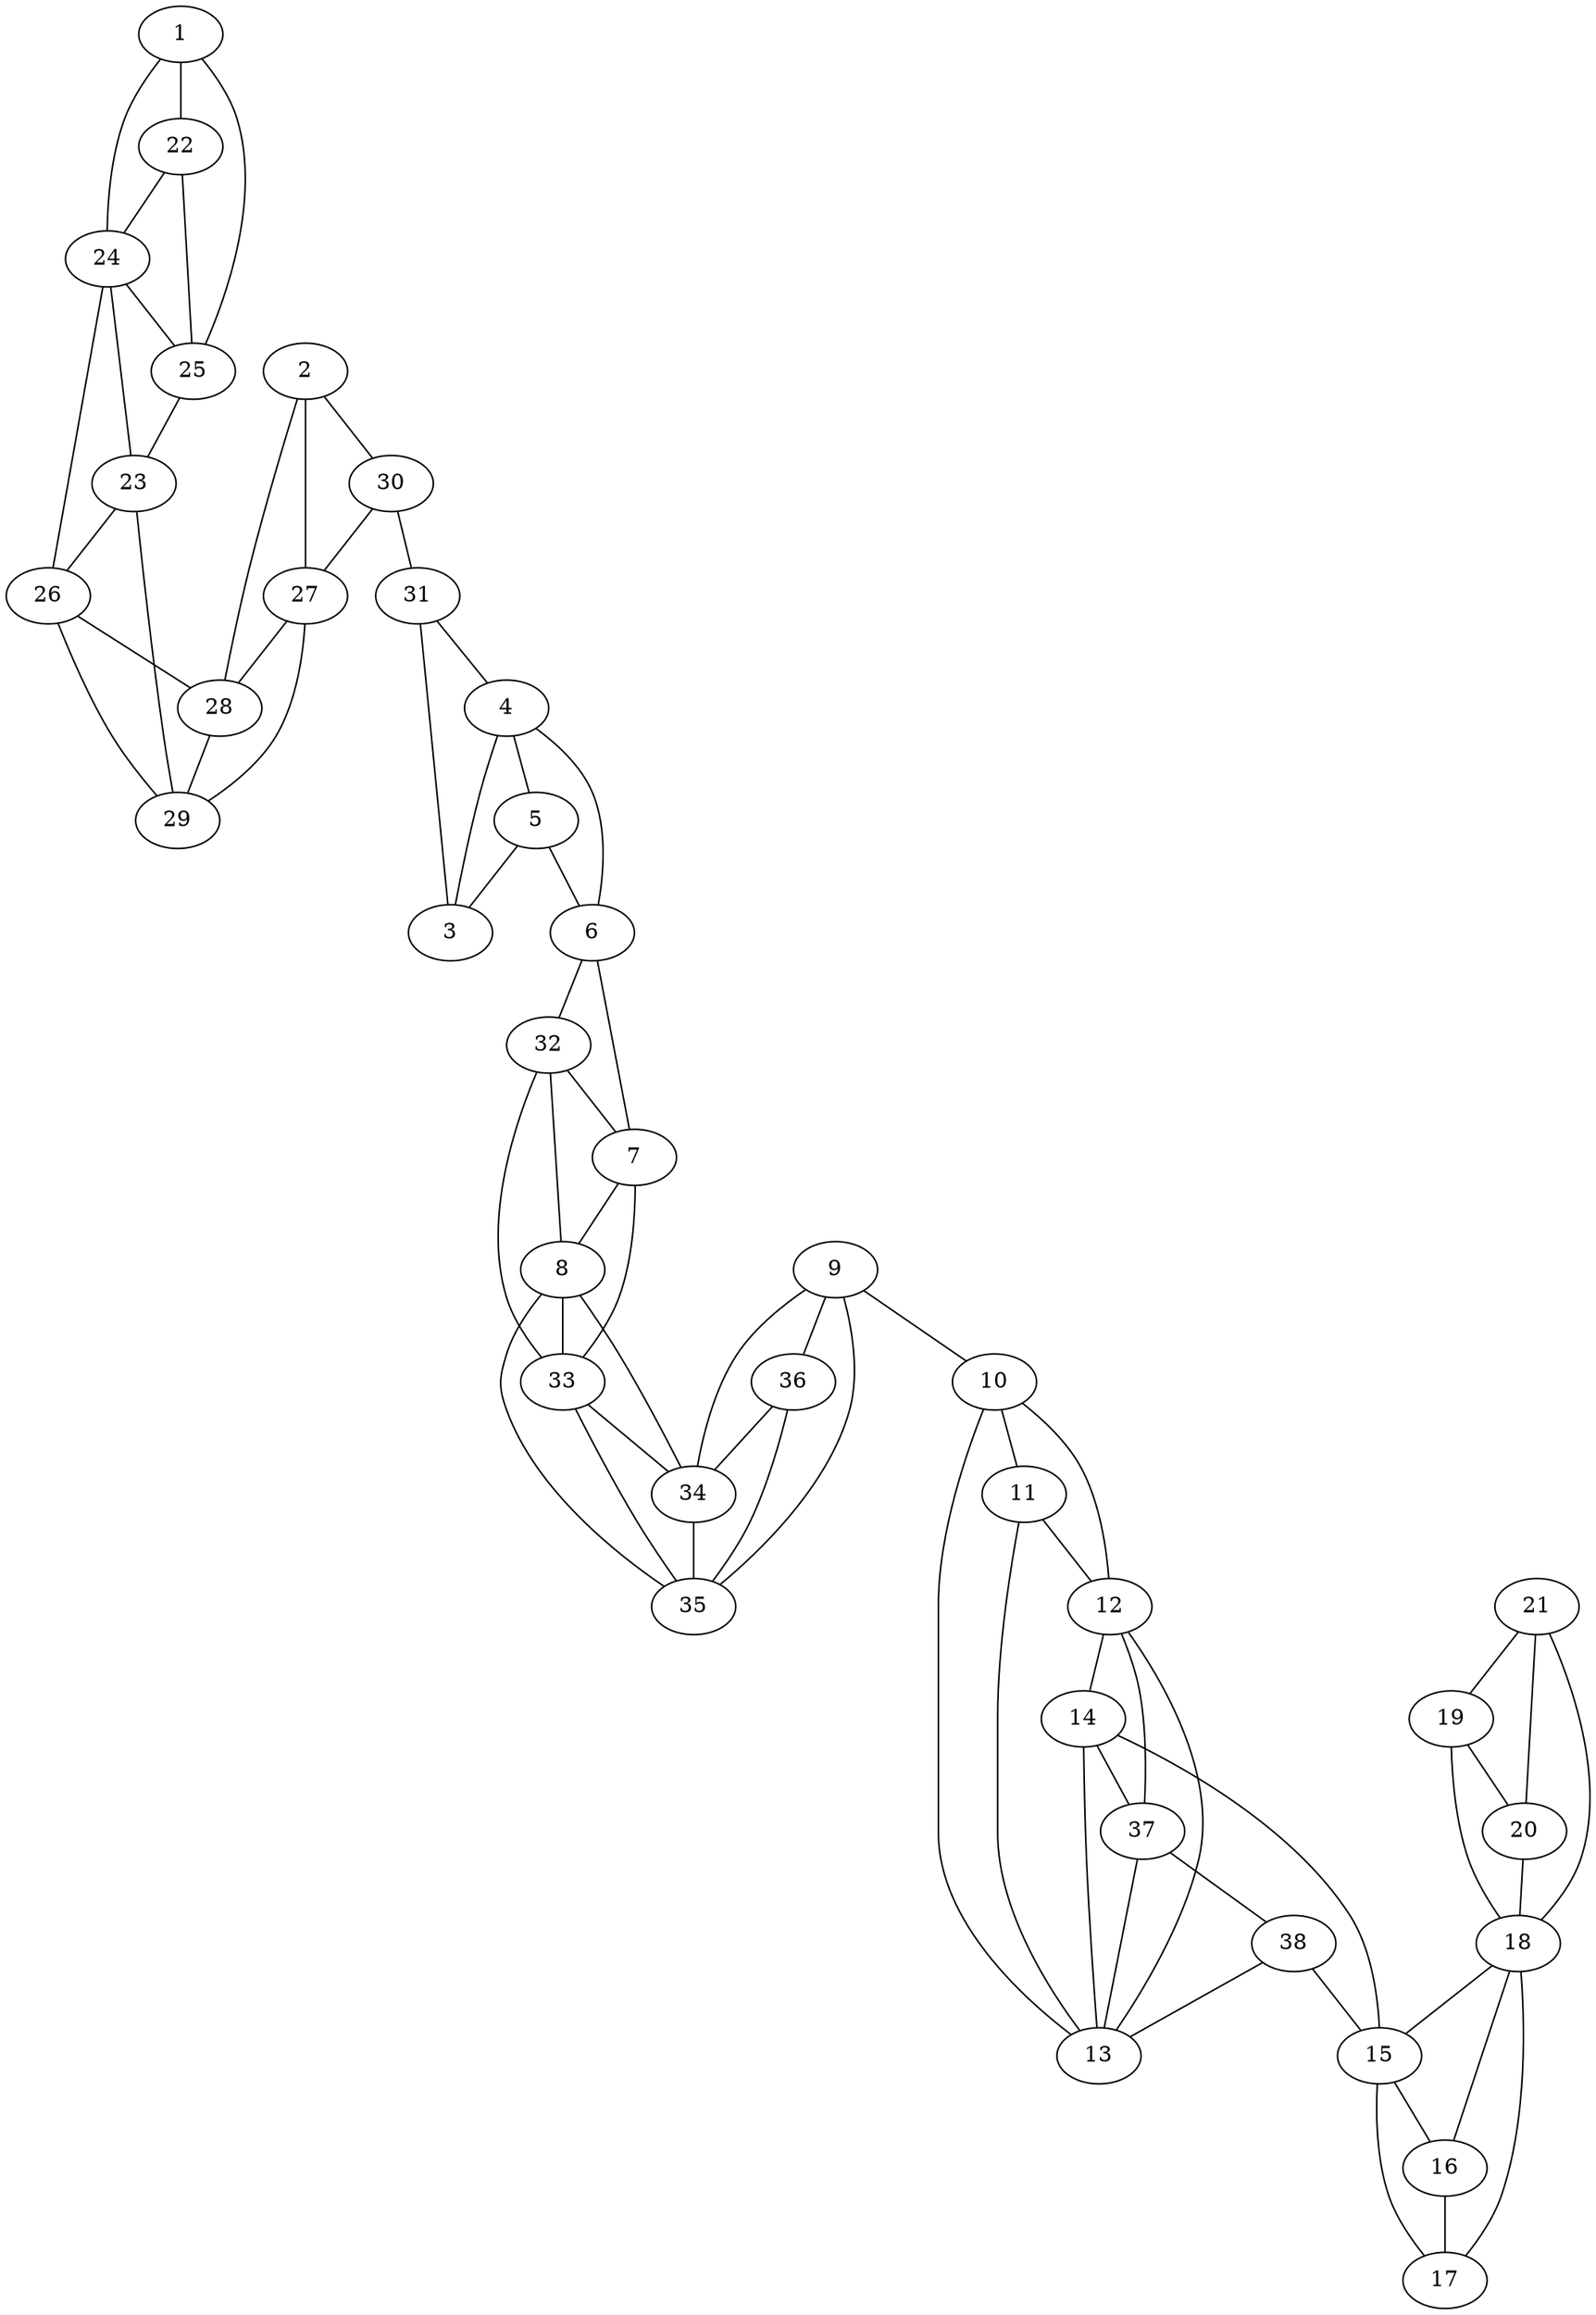 graph pdb1jnq {
	1	 [aaLength=4,
		sequence=KNVL,
		type=0];
	24	 [aaLength=8,
		sequence=GKLGKATF,
		type=1];
	1 -- 24	 [distance0="58.00724",
		frequency=1,
		type0=3];
	25	 [aaLength=11,
		sequence=VSLQLISATKA,
		type=1];
	1 -- 25	 [distance0="43.87299",
		frequency=1,
		type0=2];
	22	 [aaLength=11,
		sequence=HKIKGTVVLMR,
		type=1];
	1 -- 22	 [distance0="26.01614",
		frequency=1,
		type0=1];
	2	 [aaLength=15,
		sequence=APLVKYREEELHNLR,
		type=0];
	30	 [aaLength=2,
		sequence=YD,
		type=1];
	2 -- 30	 [distance0="61.08313",
		distance1="15.0",
		frequency=2,
		type0=2,
		type1=4];
	27	 [aaLength=4,
		sequence=RIFF,
		type=1];
	2 -- 27	 [distance0="55.28244",
		frequency=1,
		type0=1];
	28	 [aaLength=9,
		sequence=IHFVCNSWI,
		type=1];
	2 -- 28	 [distance0="62.61109",
		frequency=1,
		type0=3];
	3	 [aaLength=20,
		sequence=LTYGLKSVSQNVLPLLQSAF,
		type=0];
	4	 [aaLength=5,
		sequence=FDEVH,
		type=0];
	3 -- 4	 [distance0="40.75819",
		distance1="11.0",
		frequency=2,
		type0=2,
		type1=4];
	31	 [aaLength=2,
		sequence=RG,
		type=1];
	3 -- 31	 [distance0="40.12495",
		frequency=1,
		type0=1];
	5	 [aaLength=4,
		sequence=TDII,
		type=0];
	4 -- 5	 [distance0="26.35496",
		distance1="10.0",
		frequency=2,
		type0=1,
		type1=4];
	6	 [aaLength=10,
		sequence=DEEFAREMLA,
		type=0];
	4 -- 6	 [distance0="62.45705",
		frequency=1,
		type0=3];
	5 -- 3	 [distance0="48.54117",
		frequency=1,
		type0=2];
	5 -- 6	 [distance0="58.96013",
		distance1="38.0",
		frequency=2,
		type0=3,
		type1=4];
	7	 [aaLength=6,
		sequence=VDEAIQ,
		type=0];
	6 -- 7	 [distance0="56.75818",
		frequency=1,
		type0=2];
	32	 [aaLength=2,
		sequence=RC,
		type=1];
	6 -- 32	 [distance0="36.47036",
		distance1="7.0",
		frequency=2,
		type0=1,
		type1=4];
	8	 [aaLength=8,
		sequence=IMPYLRRI,
		type=0];
	7 -- 8	 [distance0="40.39417",
		frequency=1,
		type0=1];
	33	 [aaLength=6,
		sequence=LFLLDH,
		type=1];
	7 -- 33	 [distance0="50.39814",
		distance1="3.0",
		frequency=2,
		type0=2,
		type1=4];
	8 -- 33	 [distance0="22.97345",
		frequency=1,
		type0=1];
	34	 [aaLength=8,
		sequence=ATRTILFL,
		type=1];
	8 -- 34	 [distance0="26.50999",
		distance1="8.0",
		frequency=2,
		type0=2,
		type1=4];
	35	 [aaLength=10,
		sequence=LRPLAIELSL,
		type=1];
	8 -- 35	 [distance0="35.88564",
		frequency=1,
		type0=3];
	9	 [aaLength=44,
		sequence=VESSIWLLAKAYVVVNDSCYHQLVSHWLNTHAVVEPFIIATNRH,
		type=0];
	10	 [aaLength=10,
		sequence=PIYKLLHPHY,
		type=0];
	9 -- 10	 [distance0="5.0",
		frequency=1,
		type0=4];
	9 -- 34	 [distance0="49.28364",
		frequency=1,
		type0=3];
	9 -- 35	 [distance0="38.12975",
		frequency=1,
		type0=2];
	36	 [aaLength=5,
		sequence=FSQVF,
		type=1];
	9 -- 36	 [distance0="24.77655",
		frequency=1,
		type0=1];
	11	 [aaLength=11,
		sequence=TMNINGLARLS,
		type=0];
	10 -- 11	 [distance0="24.55004",
		distance1="2.0",
		frequency=2,
		type0=1,
		type1=4];
	12	 [aaLength=5,
		sequence=VIEQT,
		type=0];
	10 -- 12	 [distance0="40.70383",
		frequency=1,
		type0=2];
	13	 [aaLength=9,
		sequence=SVEMSAVVY,
		type=0];
	10 -- 13	 [distance0="43.0999",
		frequency=1,
		type0=3];
	11 -- 12	 [distance0="20.8049",
		distance1="6.0",
		frequency=2,
		type0=1,
		type1=4];
	11 -- 13	 [distance0="29.85151",
		frequency=1,
		type0=3];
	12 -- 13	 [distance0="16.77091",
		distance1="6.0",
		frequency=2,
		type0=1,
		type1=4];
	14	 [aaLength=12,
		sequence=FTDQALPADLIK,
		type=0];
	12 -- 14	 [distance0="37.50195",
		frequency=1,
		type0=3];
	14 -- 13	 [distance0="21.95622",
		frequency=1,
		type0=1];
	37	 [aaLength=3,
		sequence=AIE,
		type=1];
	14 -- 37	 [distance0="3.0",
		frequency=1,
		type0=4];
	15	 [aaLength=24,
		sequence=PYTVDGLEIWDAIKTWVHEYVFLY,
		type=0];
	15 -- 14	 [distance0="33.13391",
		frequency=1,
		type0=1];
	16	 [aaLength=6,
		sequence=DDTLRE,
		type=0];
	15 -- 16	 [distance0="36.96211",
		distance1="3.0",
		frequency=2,
		type0=2,
		type1=4];
	17	 [aaLength=12,
		sequence=PELQACWKELVE,
		type=0];
	15 -- 17	 [distance0="41.50445",
		frequency=1,
		type0=3];
	16 -- 17	 [distance0="16.076",
		distance1="1.0",
		frequency=2,
		type0=1,
		type1=4];
	18	 [aaLength=30,
		sequence=REELVEACAIIIWTASALHAAVNFGQYPYG,
		type=0];
	18 -- 15	 [distance0="64.42882",
		frequency=1,
		type0=3];
	18 -- 16	 [distance0="45.15158",
		frequency=1,
		type0=2];
	18 -- 17	 [distance0="34.22683",
		frequency=1,
		type0=1];
	19	 [aaLength=14,
		sequence=EYEELRKNPQKAYL,
		type=0];
	20	 [aaLength=14,
		sequence=KFQTLIDLSVIEIL,
		type=0];
	19 -- 20	 [distance0="31.11678",
		distance1="5.0",
		frequency=2,
		type0=1,
		type1=4];
	19 -- 18	 [distance0="65.99621",
		frequency=1,
		type0=2];
	20 -- 18	 [distance0="72.61679",
		frequency=1,
		type0=3];
	21	 [aaLength=25,
		sequence=TRALEAFKRFGNKLAQIENKLSERN,
		type=0];
	21 -- 20	 [distance0="47.30809",
		frequency=1,
		type0=1];
	21 -- 18	 [distance0="105.0772",
		frequency=1,
		type0=3];
	21 -- 19	 [distance0="70.44504",
		frequency=1,
		type0=2];
	22 -- 24	 [distance0="64.0",
		frequency=1,
		type0=3];
	22 -- 25	 [distance0="48.0",
		distance1="37.0",
		frequency=2,
		type0=2,
		type1=4];
	23	 [aaLength=9,
		sequence=QSAFKINFE,
		type=1];
	23 -- 24	 [distance0="22.0",
		frequency=1,
		type0=2];
	26	 [aaLength=8,
		sequence=PGAFYIKN,
		type=1];
	23 -- 26	 [distance0="16.0",
		distance1="7.0",
		frequency=2,
		type0=1,
		type1=4];
	29	 [aaLength=9,
		sequence=FFLVSLTLE,
		type=1];
	23 -- 29	 [distance0="29.0",
		frequency=1,
		type0=3];
	24 -- 25	 [distance0="16.0",
		frequency=1,
		type0=1];
	24 -- 26	 [distance0="38.0",
		frequency=1,
		type0=3];
	25 -- 23	 [distance0="38.0",
		frequency=1,
		type0=2];
	26 -- 28	 [distance0="29.0",
		frequency=1,
		type0=3];
	26 -- 29	 [distance0="13.0",
		distance1="5.0",
		frequency=2,
		type0=1,
		type1=4];
	27 -- 28	 [distance0="18.0",
		frequency=1,
		type0=1];
	27 -- 29	 [distance0="34.0",
		frequency=1,
		type0=2];
	28 -- 29	 [distance0="16.0",
		frequency=1,
		type0=1];
	30 -- 27	 [distance0="45.0",
		frequency=1,
		type0=2];
	30 -- 31	 [distance0="31.0",
		distance1="29.0",
		frequency=2,
		type0=1,
		type1=4];
	31 -- 4	 [distance0="70.58574",
		frequency=1,
		type0=3];
	32 -- 7	 [distance0="35.0",
		frequency=1,
		type0=4];
	32 -- 8	 [distance0="58.92181",
		frequency=1,
		type0=3];
	32 -- 33	 [distance0="46.0",
		frequency=1,
		type0=2];
	33 -- 34	 [distance0="25.0",
		frequency=1,
		type0=2];
	33 -- 35	 [distance0="38.0",
		frequency=1,
		type0=3];
	34 -- 35	 [distance0="13.0",
		distance1="5.0",
		frequency=2,
		type0=1,
		type1=4];
	36 -- 34	 [distance0="33.0",
		frequency=1,
		type0=3];
	36 -- 35	 [distance0="20.0",
		frequency=1,
		type0=1];
	37 -- 12	 [distance0="41.81811",
		frequency=1,
		type0=3];
	37 -- 13	 [distance0="39.05608",
		frequency=1,
		type0=2];
	38	 [aaLength=3,
		sequence=IRL,
		type=1];
	37 -- 38	 [distance0="10.0",
		distance1="7.0",
		frequency=2,
		type0=1,
		type1=4];
	38 -- 15	 [distance0="44.70836",
		distance1="5.0",
		frequency=2,
		type0=2,
		type1=4];
	38 -- 13	 [distance0="46.74802",
		frequency=1,
		type0=3];
}
